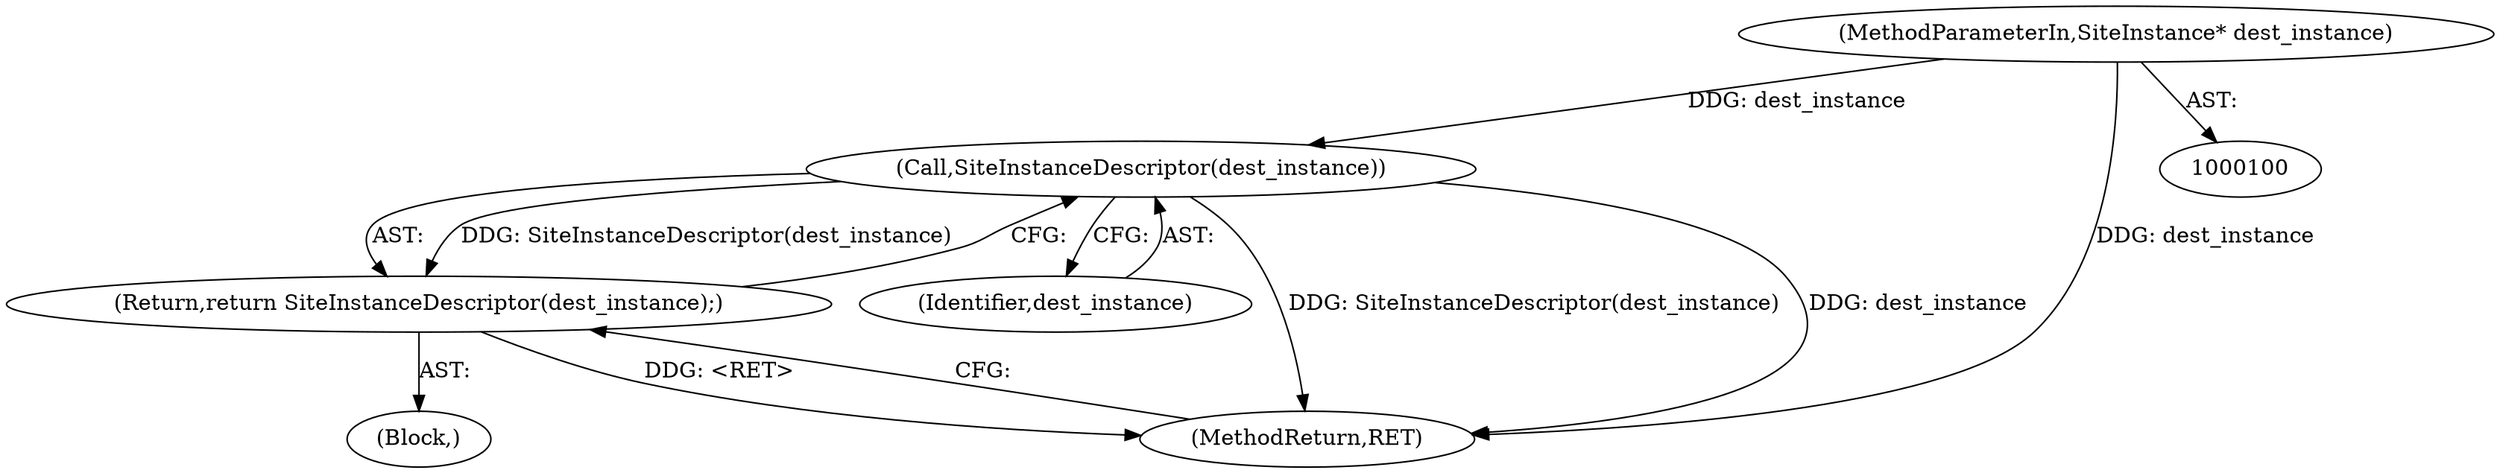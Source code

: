 digraph "0_Chrome_adca986a53b31b6da4cb22f8e755f6856daea89a_0@pointer" {
"1000104" [label="(MethodParameterIn,SiteInstance* dest_instance)"];
"1000136" [label="(Call,SiteInstanceDescriptor(dest_instance))"];
"1000135" [label="(Return,return SiteInstanceDescriptor(dest_instance);)"];
"1000136" [label="(Call,SiteInstanceDescriptor(dest_instance))"];
"1000104" [label="(MethodParameterIn,SiteInstance* dest_instance)"];
"1000137" [label="(Identifier,dest_instance)"];
"1000383" [label="(MethodReturn,RET)"];
"1000135" [label="(Return,return SiteInstanceDescriptor(dest_instance);)"];
"1000127" [label="(Block,)"];
"1000104" -> "1000100"  [label="AST: "];
"1000104" -> "1000383"  [label="DDG: dest_instance"];
"1000104" -> "1000136"  [label="DDG: dest_instance"];
"1000136" -> "1000135"  [label="AST: "];
"1000136" -> "1000137"  [label="CFG: "];
"1000137" -> "1000136"  [label="AST: "];
"1000135" -> "1000136"  [label="CFG: "];
"1000136" -> "1000383"  [label="DDG: SiteInstanceDescriptor(dest_instance)"];
"1000136" -> "1000383"  [label="DDG: dest_instance"];
"1000136" -> "1000135"  [label="DDG: SiteInstanceDescriptor(dest_instance)"];
"1000135" -> "1000127"  [label="AST: "];
"1000383" -> "1000135"  [label="CFG: "];
"1000135" -> "1000383"  [label="DDG: <RET>"];
}
